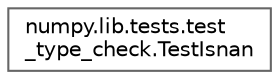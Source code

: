 digraph "Graphical Class Hierarchy"
{
 // LATEX_PDF_SIZE
  bgcolor="transparent";
  edge [fontname=Helvetica,fontsize=10,labelfontname=Helvetica,labelfontsize=10];
  node [fontname=Helvetica,fontsize=10,shape=box,height=0.2,width=0.4];
  rankdir="LR";
  Node0 [id="Node000000",label="numpy.lib.tests.test\l_type_check.TestIsnan",height=0.2,width=0.4,color="grey40", fillcolor="white", style="filled",URL="$db/d53/classnumpy_1_1lib_1_1tests_1_1test__type__check_1_1TestIsnan.html",tooltip=" "];
}
